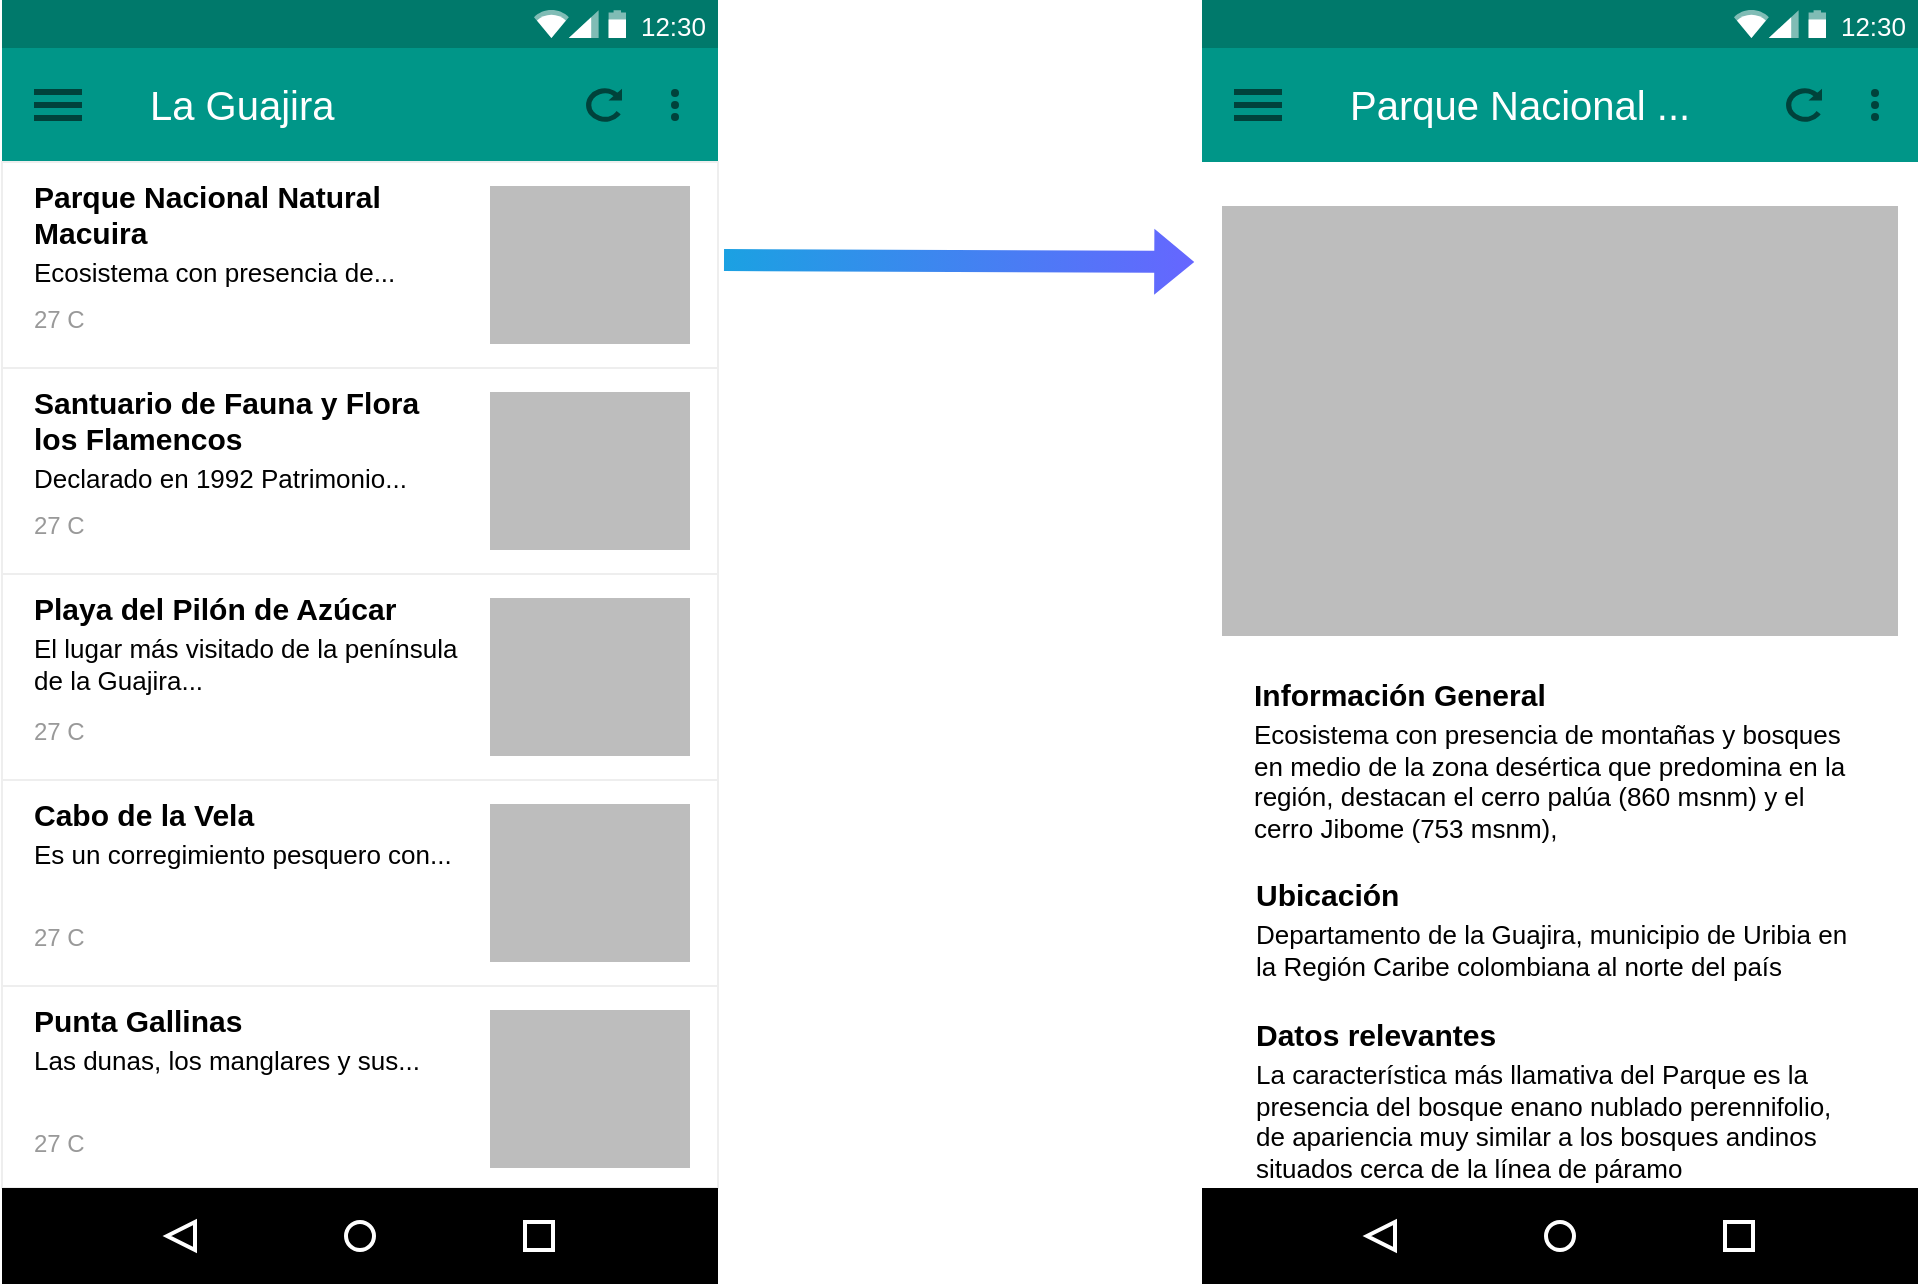 <mxfile>
    <diagram id="5Bd73s2oK_V1AwpgzL9f" name="Page-1">
        <mxGraphModel dx="1166" dy="811" grid="1" gridSize="10" guides="1" tooltips="1" connect="1" arrows="1" fold="1" page="1" pageScale="1" pageWidth="850" pageHeight="1100" math="0" shadow="0">
            <root>
                <mxCell id="0"/>
                <mxCell id="1" parent="0"/>
                <mxCell id="9" value="" style="dashed=0;shape=rect;fillColor=#ffffff;strokeColor=none;" vertex="1" parent="1">
                    <mxGeometry x="40" y="120" width="358" height="642" as="geometry"/>
                </mxCell>
                <mxCell id="10" value="12:30" style="dashed=0;shape=rect;align=right;fillColor=#00796B;strokeColor=none;fontColor=#FFFFFF;spacingRight=4;spacingTop=1;fontStyle=0;fontSize=13;resizeWidth=1;" vertex="1" parent="9">
                    <mxGeometry width="358" height="24" relative="1" as="geometry"/>
                </mxCell>
                <mxCell id="11" value="" style="dashed=0;shape=mxgraph.gmdl.top_bar;fillColor=#2D3986;strokeColor=none;" vertex="1" parent="10">
                    <mxGeometry x="1" y="0.5" width="46" height="14" relative="1" as="geometry">
                        <mxPoint x="-92" y="-7" as="offset"/>
                    </mxGeometry>
                </mxCell>
                <mxCell id="12" value="La Guajira" style="dashed=0;shape=rect;strokeColor=none;fillColor=#009688;resizeWidth=1;fontSize=20;fontColor=#FFFFFF;spacingTop=-3;verticalAlign=middle;align=left;spacingLeft=72;" vertex="1" parent="9">
                    <mxGeometry width="358" height="57" relative="1" as="geometry">
                        <mxPoint y="24" as="offset"/>
                    </mxGeometry>
                </mxCell>
                <mxCell id="13" value="" style="dashed=0;shape=mxgraph.gmdl.preferences;strokeColor=none;fillColor=#00423B;" vertex="1" parent="12">
                    <mxGeometry y="0.5" width="24" height="16" relative="1" as="geometry">
                        <mxPoint x="16" y="-8" as="offset"/>
                    </mxGeometry>
                </mxCell>
                <mxCell id="14" value="" style="dashed=0;shape=mxgraph.gmdl.refresh;strokeColor=#00423B;fillColor=#00423B;strokeWidth=2;" vertex="1" parent="12">
                    <mxGeometry x="1" y="0.5" width="16" height="16" relative="1" as="geometry">
                        <mxPoint x="-65" y="-8" as="offset"/>
                    </mxGeometry>
                </mxCell>
                <mxCell id="15" value="" style="dashed=0;shape=mxgraph.gmdl.settings;strokeColor=none;fillColor=#00423B;" vertex="1" parent="12">
                    <mxGeometry x="1" y="0.5" width="5" height="16" relative="1" as="geometry">
                        <mxPoint x="-24" y="-8" as="offset"/>
                    </mxGeometry>
                </mxCell>
                <mxCell id="16" value="" style="shape=rect;fillColor=#ffffff;strokeColor=#eeeeee;shadow=0;resizeWidth=1;" vertex="1" parent="9">
                    <mxGeometry width="358" height="103" relative="1" as="geometry">
                        <mxPoint y="81" as="offset"/>
                    </mxGeometry>
                </mxCell>
                <mxCell id="17" value="Parque Nacional Natural Macuira" style="text;whiteSpace=wrap;fontColor=#000000;verticalAlign=top;align=left;fontSize=15;spacing=16;spacingBottom=0;spacingTop=-12;resizeWidth=1;fontStyle=1" vertex="1" parent="16">
                    <mxGeometry width="244" height="60" relative="1" as="geometry"/>
                </mxCell>
                <mxCell id="18" value="Ecosistema con presencia de..." style="text;whiteSpace=wrap;spacingLeft=16;spacingRight=16;spacing=0;fontSize=13;fontColor=#000000;spacingBottom=0;spacingTop=-5;resizeWidth=1;" vertex="1" parent="16">
                    <mxGeometry width="244" height="20" relative="1" as="geometry">
                        <mxPoint y="48" as="offset"/>
                    </mxGeometry>
                </mxCell>
                <mxCell id="19" value="27 C" style="text;whiteSpace=wrap;spacingLeft=16;spacingRight=16;spacing=0;fontSize=12;fontColor=#999999;spacingBottom=0;spacingTop=-5;resizeWidth=1;" vertex="1" parent="16">
                    <mxGeometry width="244" height="20" relative="1" as="geometry">
                        <mxPoint y="72" as="offset"/>
                    </mxGeometry>
                </mxCell>
                <mxCell id="20" value="" style="dashed=0;shape=mxgraph.gmdl.marginRect;rectMargin=12;rectMarginLeft=-12;fillColor=#BDBDBD;strokeColor=none;" vertex="1" parent="16">
                    <mxGeometry x="244" width="112" height="103" as="geometry"/>
                </mxCell>
                <mxCell id="21" value="" style="shape=rect;fillColor=#ffffff;strokeColor=#eeeeee;shadow=0;resizeWidth=1;" vertex="1" parent="9">
                    <mxGeometry width="358" height="103" relative="1" as="geometry">
                        <mxPoint y="184" as="offset"/>
                    </mxGeometry>
                </mxCell>
                <mxCell id="22" value="Santuario de Fauna y Flora los Flamencos" style="text;whiteSpace=wrap;fontColor=#000000;verticalAlign=top;align=left;fontSize=15;spacing=16;spacingBottom=0;spacingTop=-12;resizeWidth=1;fontStyle=1" vertex="1" parent="21">
                    <mxGeometry width="244" height="60" relative="1" as="geometry"/>
                </mxCell>
                <mxCell id="23" value="Declarado en 1992 Patrimonio..." style="text;whiteSpace=wrap;spacingLeft=16;spacingRight=16;spacing=0;fontSize=13;fontColor=#000000;spacingBottom=0;spacingTop=-5;resizeWidth=1;" vertex="1" parent="21">
                    <mxGeometry width="244" height="20" relative="1" as="geometry">
                        <mxPoint y="48" as="offset"/>
                    </mxGeometry>
                </mxCell>
                <mxCell id="24" value="27 C" style="text;whiteSpace=wrap;spacingLeft=16;spacingRight=16;spacing=0;fontSize=12;fontColor=#999999;spacingBottom=0;spacingTop=-5;resizeWidth=1;" vertex="1" parent="21">
                    <mxGeometry width="244" height="20" relative="1" as="geometry">
                        <mxPoint y="72" as="offset"/>
                    </mxGeometry>
                </mxCell>
                <mxCell id="25" value="" style="dashed=0;shape=mxgraph.gmdl.marginRect;rectMargin=12;rectMarginLeft=-12;fillColor=#BDBDBD;strokeColor=none;" vertex="1" parent="21">
                    <mxGeometry x="244" width="112" height="103" as="geometry"/>
                </mxCell>
                <mxCell id="26" value="" style="shape=rect;fillColor=#ffffff;strokeColor=#eeeeee;shadow=0;resizeWidth=1;" vertex="1" parent="9">
                    <mxGeometry width="358" height="103" relative="1" as="geometry">
                        <mxPoint y="287" as="offset"/>
                    </mxGeometry>
                </mxCell>
                <mxCell id="27" value="Playa del Pilón de Azúcar" style="text;whiteSpace=wrap;fontColor=#000000;verticalAlign=top;align=left;fontSize=15;spacing=16;spacingBottom=0;spacingTop=-12;resizeWidth=1;fontStyle=1" vertex="1" parent="26">
                    <mxGeometry width="244" height="60" relative="1" as="geometry"/>
                </mxCell>
                <mxCell id="28" value="El lugar más visitado de la península de la Guajira..." style="text;whiteSpace=wrap;spacingLeft=16;spacingRight=16;spacing=0;fontSize=13;fontColor=#000000;spacingBottom=0;spacingTop=-5;resizeWidth=1;" vertex="1" parent="26">
                    <mxGeometry width="244" height="20" relative="1" as="geometry">
                        <mxPoint y="30" as="offset"/>
                    </mxGeometry>
                </mxCell>
                <mxCell id="29" value="27 C" style="text;whiteSpace=wrap;spacingLeft=16;spacingRight=16;spacing=0;fontSize=12;fontColor=#999999;spacingBottom=0;spacingTop=-5;resizeWidth=1;" vertex="1" parent="26">
                    <mxGeometry width="244" height="20" relative="1" as="geometry">
                        <mxPoint y="72" as="offset"/>
                    </mxGeometry>
                </mxCell>
                <mxCell id="30" value="" style="dashed=0;shape=mxgraph.gmdl.marginRect;rectMargin=12;rectMarginLeft=-12;fillColor=#BDBDBD;strokeColor=none;" vertex="1" parent="26">
                    <mxGeometry x="244" width="112" height="103" as="geometry"/>
                </mxCell>
                <mxCell id="31" value="" style="shape=rect;fillColor=#ffffff;strokeColor=#eeeeee;shadow=0;resizeWidth=1;" vertex="1" parent="9">
                    <mxGeometry width="358" height="103" relative="1" as="geometry">
                        <mxPoint y="390" as="offset"/>
                    </mxGeometry>
                </mxCell>
                <mxCell id="32" value="Cabo de la Vela" style="text;whiteSpace=wrap;fontColor=#000000;verticalAlign=top;align=left;fontSize=15;spacing=16;spacingBottom=0;spacingTop=-12;resizeWidth=1;fontStyle=1" vertex="1" parent="31">
                    <mxGeometry width="244" height="60" relative="1" as="geometry"/>
                </mxCell>
                <mxCell id="33" value="Es un corregimiento pesquero con..." style="text;whiteSpace=wrap;spacingLeft=16;spacingRight=16;spacing=0;fontSize=13;fontColor=#000000;spacingBottom=0;spacingTop=-5;resizeWidth=1;" vertex="1" parent="31">
                    <mxGeometry width="244" height="20" relative="1" as="geometry">
                        <mxPoint y="30" as="offset"/>
                    </mxGeometry>
                </mxCell>
                <mxCell id="34" value="27 C" style="text;whiteSpace=wrap;spacingLeft=16;spacingRight=16;spacing=0;fontSize=12;fontColor=#999999;spacingBottom=0;spacingTop=-5;resizeWidth=1;" vertex="1" parent="31">
                    <mxGeometry width="244" height="20" relative="1" as="geometry">
                        <mxPoint y="72" as="offset"/>
                    </mxGeometry>
                </mxCell>
                <mxCell id="35" value="" style="dashed=0;shape=mxgraph.gmdl.marginRect;rectMargin=12;rectMarginLeft=-12;fillColor=#BDBDBD;strokeColor=none;" vertex="1" parent="31">
                    <mxGeometry x="244" width="112" height="103" as="geometry"/>
                </mxCell>
                <mxCell id="36" value="" style="shape=rect;fillColor=#ffffff;strokeColor=#eeeeee;shadow=0;resizeWidth=1;" vertex="1" parent="9">
                    <mxGeometry width="358" height="101" relative="1" as="geometry">
                        <mxPoint y="493" as="offset"/>
                    </mxGeometry>
                </mxCell>
                <mxCell id="37" value="Punta Gallinas" style="text;whiteSpace=wrap;fontColor=#000000;verticalAlign=top;align=left;fontSize=15;spacing=16;spacingBottom=0;spacingTop=-12;resizeWidth=1;fontStyle=1" vertex="1" parent="36">
                    <mxGeometry width="244" height="60" relative="1" as="geometry"/>
                </mxCell>
                <mxCell id="38" value="Las dunas, los manglares y sus..." style="text;whiteSpace=wrap;spacingLeft=16;spacingRight=16;spacing=0;fontSize=13;fontColor=#000000;spacingBottom=0;spacingTop=-5;resizeWidth=1;" vertex="1" parent="36">
                    <mxGeometry width="244" height="20" relative="1" as="geometry">
                        <mxPoint y="30" as="offset"/>
                    </mxGeometry>
                </mxCell>
                <mxCell id="39" value="27 C" style="text;whiteSpace=wrap;spacingLeft=16;spacingRight=16;spacing=0;fontSize=12;fontColor=#999999;spacingBottom=0;spacingTop=-5;resizeWidth=1;" vertex="1" parent="36">
                    <mxGeometry width="244" height="20" relative="1" as="geometry">
                        <mxPoint y="72" as="offset"/>
                    </mxGeometry>
                </mxCell>
                <mxCell id="40" value="" style="dashed=0;shape=mxgraph.gmdl.marginRect;rectMargin=12;rectMarginLeft=-12;fillColor=#BDBDBD;strokeColor=none;" vertex="1" parent="36">
                    <mxGeometry x="244" width="112" height="103" as="geometry"/>
                </mxCell>
                <mxCell id="41" value="" style="dashed=0;shape=rect;strokeColor=none;fillColor=#000000;resizeWidth=1;" vertex="1" parent="9">
                    <mxGeometry y="1" width="358" height="48" relative="1" as="geometry">
                        <mxPoint y="-48" as="offset"/>
                    </mxGeometry>
                </mxCell>
                <mxCell id="42" value="" style="dashed=0;shape=mxgraph.gmdl.back;strokeColor=#ffffff;fillColor=#000000;strokeWidth=2;" vertex="1" parent="41">
                    <mxGeometry x="0.25" y="0.5" width="14" height="14" relative="1" as="geometry">
                        <mxPoint x="-7" y="-7" as="offset"/>
                    </mxGeometry>
                </mxCell>
                <mxCell id="43" value="" style="shape=ellipse;strokeColor=#ffffff;fillColor=#000000;strokeWidth=2;" vertex="1" parent="41">
                    <mxGeometry x="0.5" y="0.5" width="14" height="14" relative="1" as="geometry">
                        <mxPoint x="-7" y="-7" as="offset"/>
                    </mxGeometry>
                </mxCell>
                <mxCell id="44" value="" style="shape=rect;strokeColor=#ffffff;fillColor=#000000;strokeWidth=2;" vertex="1" parent="41">
                    <mxGeometry x="0.75" y="0.5" width="14" height="14" relative="1" as="geometry">
                        <mxPoint x="-7" y="-7" as="offset"/>
                    </mxGeometry>
                </mxCell>
                <mxCell id="92" value="" style="dashed=0;shape=rect;fillColor=#ffffff;strokeColor=none;" vertex="1" parent="1">
                    <mxGeometry x="640" y="120" width="360" height="642" as="geometry"/>
                </mxCell>
                <mxCell id="93" value="12:30" style="dashed=0;shape=rect;align=right;fillColor=#00796B;strokeColor=none;fontColor=#FFFFFF;spacingRight=4;spacingTop=1;fontStyle=0;fontSize=13;resizeWidth=1;" vertex="1" parent="92">
                    <mxGeometry width="358" height="24" relative="1" as="geometry"/>
                </mxCell>
                <mxCell id="94" value="" style="dashed=0;shape=mxgraph.gmdl.top_bar;fillColor=#2D3986;strokeColor=none;" vertex="1" parent="93">
                    <mxGeometry x="1" y="0.5" width="46" height="14" relative="1" as="geometry">
                        <mxPoint x="-92" y="-7" as="offset"/>
                    </mxGeometry>
                </mxCell>
                <mxCell id="95" value="Parque Nacional ..." style="dashed=0;shape=rect;strokeColor=none;fillColor=#009688;resizeWidth=1;fontSize=20;fontColor=#FFFFFF;spacingTop=-3;verticalAlign=middle;align=left;spacingLeft=72;" vertex="1" parent="92">
                    <mxGeometry width="358" height="57" relative="1" as="geometry">
                        <mxPoint y="24" as="offset"/>
                    </mxGeometry>
                </mxCell>
                <mxCell id="96" value="" style="dashed=0;shape=mxgraph.gmdl.preferences;strokeColor=none;fillColor=#00423B;" vertex="1" parent="95">
                    <mxGeometry y="0.5" width="24" height="16" relative="1" as="geometry">
                        <mxPoint x="16" y="-8" as="offset"/>
                    </mxGeometry>
                </mxCell>
                <mxCell id="97" value="" style="dashed=0;shape=mxgraph.gmdl.refresh;strokeColor=#00423B;fillColor=#00423B;strokeWidth=2;" vertex="1" parent="95">
                    <mxGeometry x="1" y="0.5" width="16" height="16" relative="1" as="geometry">
                        <mxPoint x="-65" y="-8" as="offset"/>
                    </mxGeometry>
                </mxCell>
                <mxCell id="98" value="" style="dashed=0;shape=mxgraph.gmdl.settings;strokeColor=none;fillColor=#00423B;" vertex="1" parent="95">
                    <mxGeometry x="1" y="0.5" width="5" height="16" relative="1" as="geometry">
                        <mxPoint x="-24" y="-8" as="offset"/>
                    </mxGeometry>
                </mxCell>
                <mxCell id="99" value="" style="dashed=0;shape=rect;strokeColor=none;fillColor=#000000;resizeWidth=1;" vertex="1" parent="92">
                    <mxGeometry y="1" width="358" height="48" relative="1" as="geometry">
                        <mxPoint y="-48" as="offset"/>
                    </mxGeometry>
                </mxCell>
                <mxCell id="100" value="" style="dashed=0;shape=mxgraph.gmdl.back;strokeColor=#ffffff;fillColor=#000000;strokeWidth=2;" vertex="1" parent="99">
                    <mxGeometry x="0.25" y="0.5" width="14" height="14" relative="1" as="geometry">
                        <mxPoint x="-7" y="-7" as="offset"/>
                    </mxGeometry>
                </mxCell>
                <mxCell id="101" value="" style="shape=ellipse;strokeColor=#ffffff;fillColor=#000000;strokeWidth=2;" vertex="1" parent="99">
                    <mxGeometry x="0.5" y="0.5" width="14" height="14" relative="1" as="geometry">
                        <mxPoint x="-7" y="-7" as="offset"/>
                    </mxGeometry>
                </mxCell>
                <mxCell id="102" value="" style="shape=rect;strokeColor=#ffffff;fillColor=#000000;strokeWidth=2;" vertex="1" parent="99">
                    <mxGeometry x="0.75" y="0.5" width="14" height="14" relative="1" as="geometry">
                        <mxPoint x="-7" y="-7" as="offset"/>
                    </mxGeometry>
                </mxCell>
                <mxCell id="103" value="" style="dashed=0;shape=mxgraph.gmdl.marginRect;rectMargin=12;rectMarginLeft=-12;fillColor=#BDBDBD;strokeColor=none;" vertex="1" parent="92">
                    <mxGeometry x="10" y="91" width="350" height="239" as="geometry"/>
                </mxCell>
                <mxCell id="104" value="Información General" style="text;whiteSpace=wrap;fontColor=#000000;verticalAlign=top;align=left;fontSize=15;spacing=16;spacingBottom=0;spacingTop=-12;resizeWidth=1;fontStyle=1" vertex="1" parent="92">
                    <mxGeometry x="10" y="330" width="340" height="40" as="geometry"/>
                </mxCell>
                <mxCell id="105" value="Ecosistema con presencia de montañas y bosques en medio de la zona desértica que predomina en la región, destacan el cerro palúa (860 msnm) y el cerro Jibome (753 msnm)," style="text;whiteSpace=wrap;spacingLeft=16;spacingRight=16;spacing=0;fontSize=13;fontColor=#000000;spacingBottom=0;spacingTop=-5;resizeWidth=1;" vertex="1" parent="92">
                    <mxGeometry x="10" y="360" width="330" height="70" as="geometry"/>
                </mxCell>
                <mxCell id="106" value="Ubicación" style="text;whiteSpace=wrap;fontColor=#000000;verticalAlign=top;align=left;fontSize=15;spacing=16;spacingBottom=0;spacingTop=-12;resizeWidth=1;fontStyle=1" vertex="1" parent="92">
                    <mxGeometry x="11" y="430" width="340" height="40" as="geometry"/>
                </mxCell>
                <mxCell id="107" value="Departamento de la Guajira, municipio de Uribia en la Región Caribe colombiana al norte del país" style="text;whiteSpace=wrap;spacingLeft=16;spacingRight=16;spacing=0;fontSize=13;fontColor=#000000;spacingBottom=0;spacingTop=-5;resizeWidth=1;" vertex="1" parent="92">
                    <mxGeometry x="11" y="460" width="330" height="40" as="geometry"/>
                </mxCell>
                <mxCell id="108" value="Datos relevantes" style="text;whiteSpace=wrap;fontColor=#000000;verticalAlign=top;align=left;fontSize=15;spacing=16;spacingBottom=0;spacingTop=-12;resizeWidth=1;fontStyle=1" vertex="1" parent="92">
                    <mxGeometry x="11" y="500" width="340" height="40" as="geometry"/>
                </mxCell>
                <mxCell id="109" value="La característica más llamativa del Parque es la presencia del bosque enano nublado perennifolio, de apariencia muy similar a los bosques andinos situados cerca de la línea de páramo" style="text;whiteSpace=wrap;spacingLeft=16;spacingRight=16;spacing=0;fontSize=13;fontColor=#000000;spacingBottom=0;spacingTop=-5;resizeWidth=1;" vertex="1" parent="92">
                    <mxGeometry x="11" y="530" width="330" height="40" as="geometry"/>
                </mxCell>
                <mxCell id="110" value="" style="shape=flexArrow;endArrow=classic;html=1;fontColor=#FF3333;strokeWidth=2;entryX=-0.008;entryY=0.204;entryDx=0;entryDy=0;entryPerimeter=0;fillColor=#1ba1e2;strokeColor=none;gradientDirection=east;gradientColor=#6666FF;" edge="1" parent="1" target="92">
                    <mxGeometry width="50" height="50" relative="1" as="geometry">
                        <mxPoint x="400" y="250" as="sourcePoint"/>
                        <mxPoint x="600" y="250" as="targetPoint"/>
                    </mxGeometry>
                </mxCell>
            </root>
        </mxGraphModel>
    </diagram>
</mxfile>